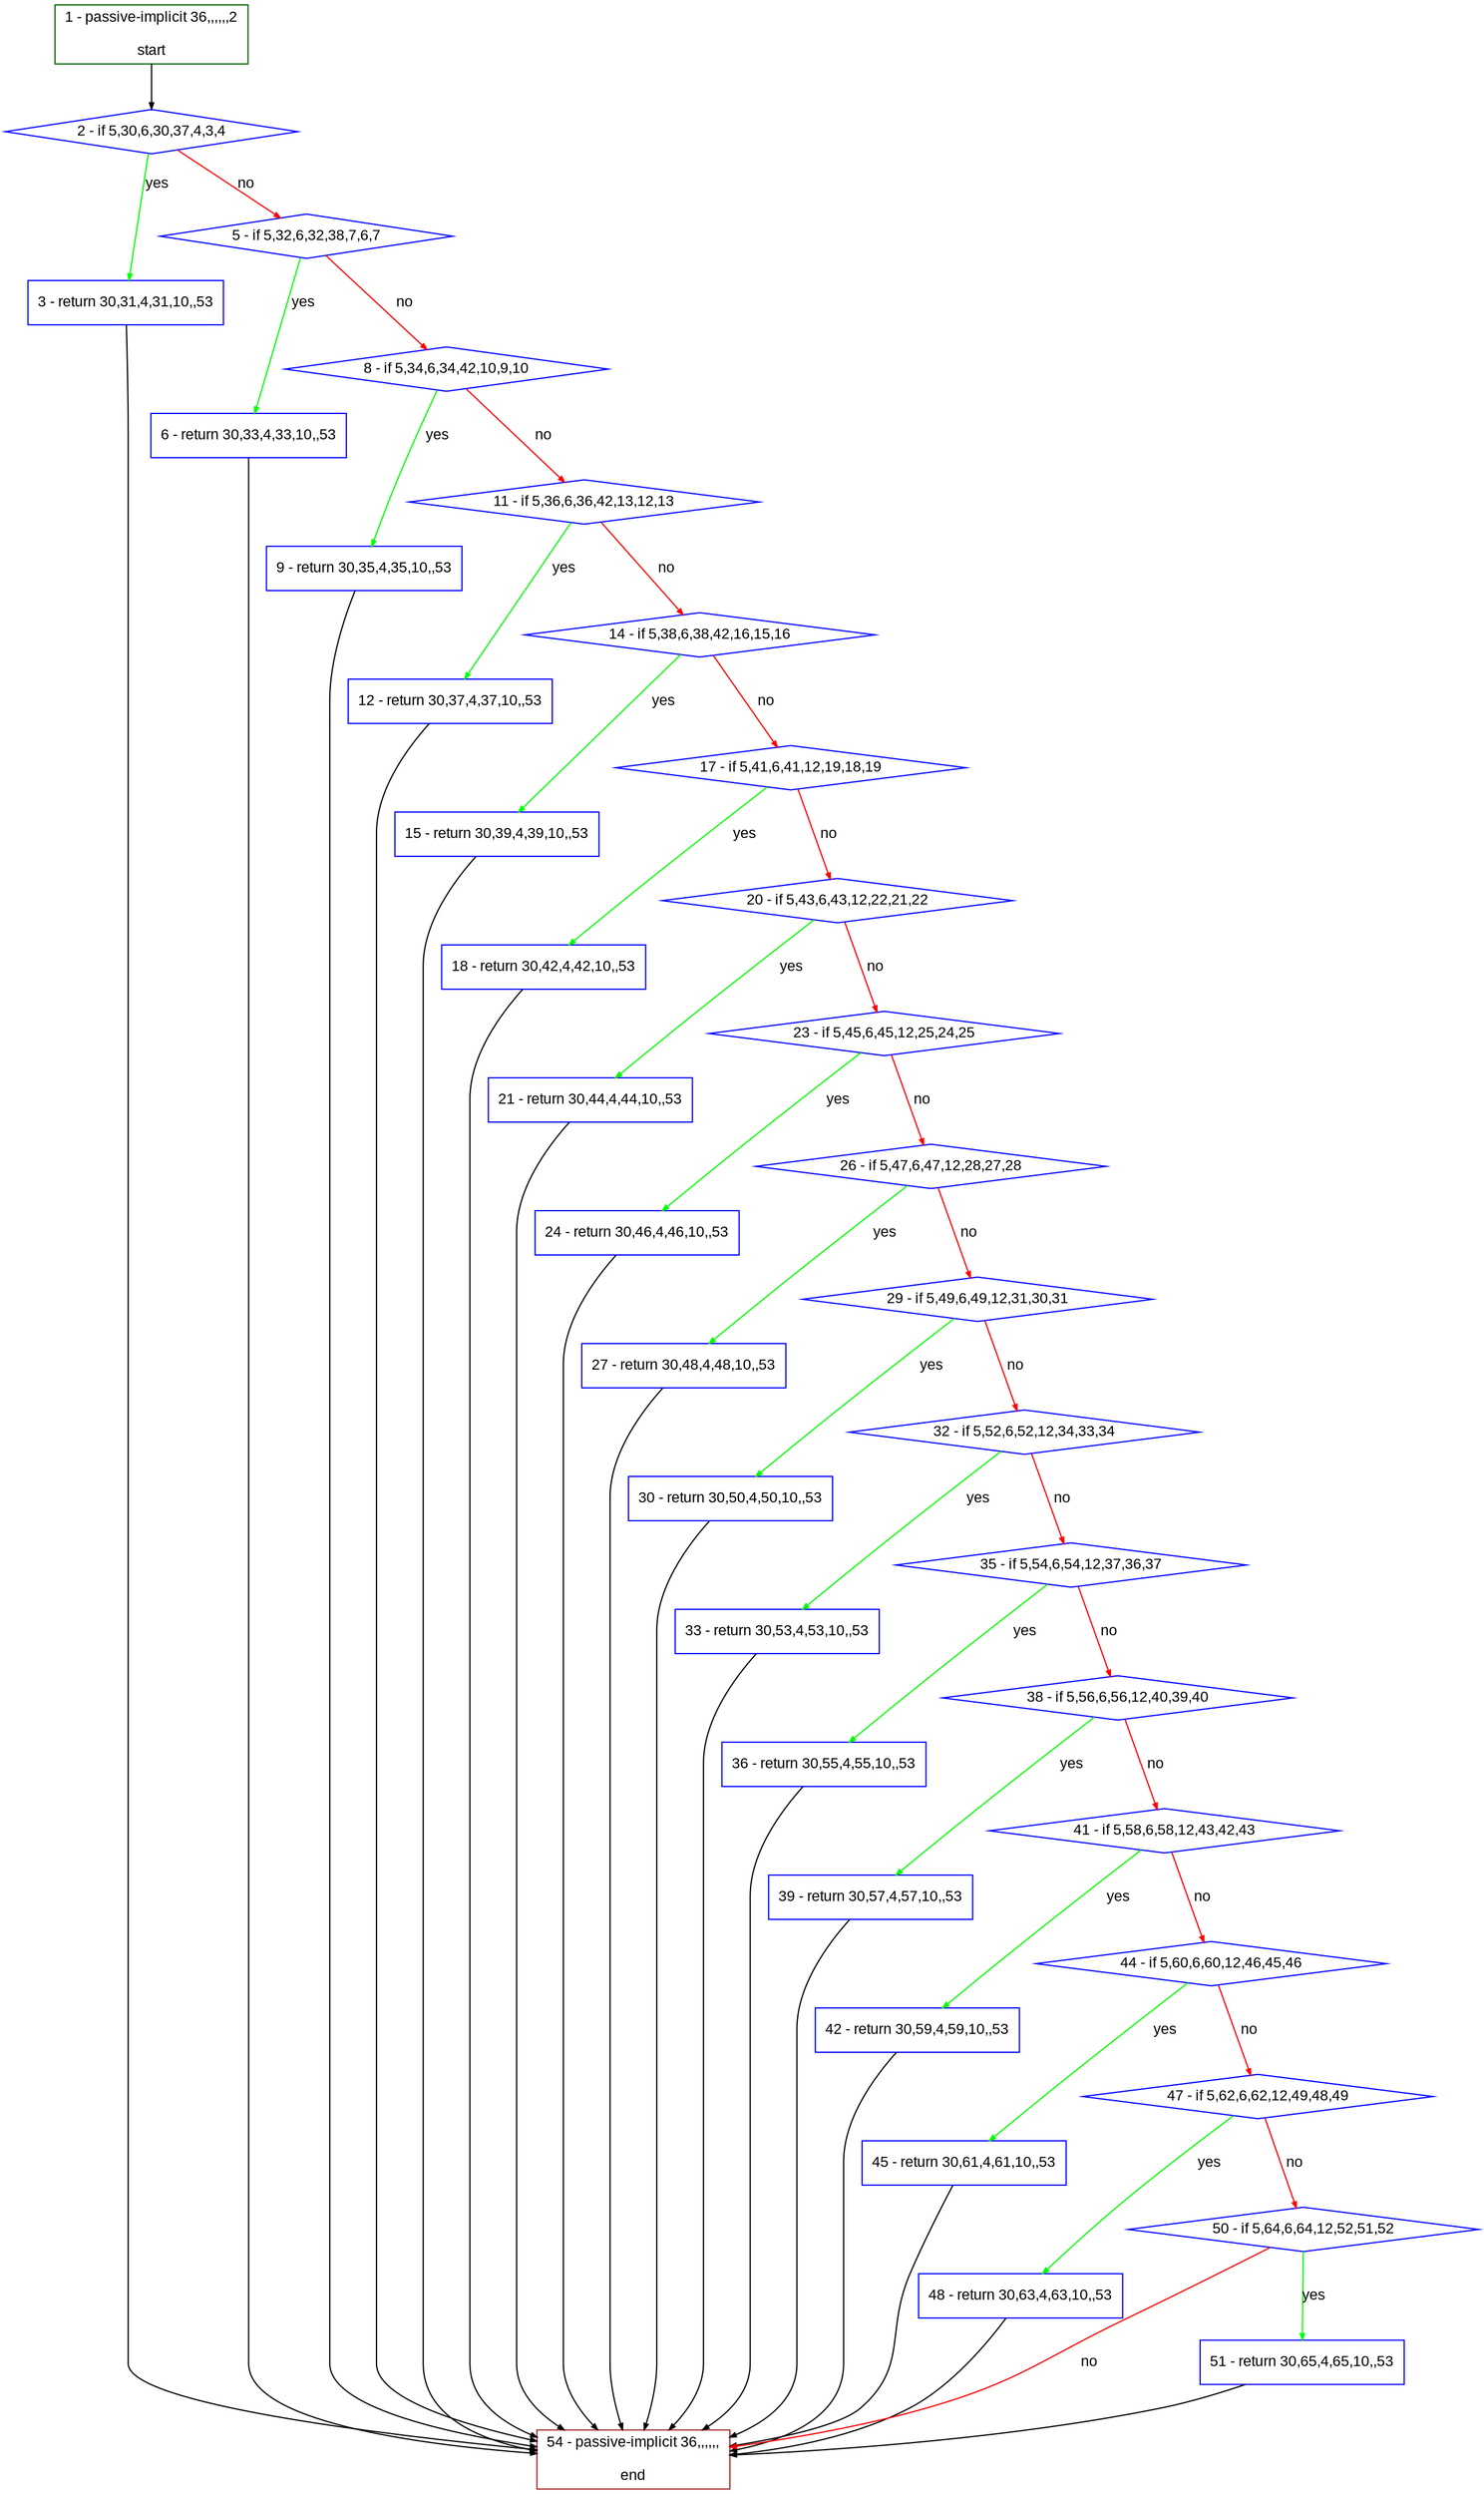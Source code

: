 digraph "" {
  graph [bgcolor="white", fillcolor="#FFFFCC", pack="true", packmode="clust", fontname="Arial", label="", fontsize="12", compound="true", style="rounded,filled"];
  node [node_initialized="no", fillcolor="white", fontname="Arial", label="", color="grey", fontsize="12", fixedsize="false", compound="true", shape="rectangle", style="filled"];
  edge [arrowtail="none", lhead="", fontcolor="black", fontname="Arial", label="", color="black", fontsize="12", arrowhead="normal", arrowsize="0.5", compound="true", ltail="", dir="forward"];
  __N1 [fillcolor="#ffffff", label="2 - if 5,30,6,30,37,4,3,4", color="#0000ff", shape="diamond", style="filled"];
  __N2 [fillcolor="#ffffff", label="1 - passive-implicit 36,,,,,,2\n\nstart", color="#006400", shape="box", style="filled"];
  __N3 [fillcolor="#ffffff", label="3 - return 30,31,4,31,10,,53", color="#0000ff", shape="box", style="filled"];
  __N4 [fillcolor="#ffffff", label="5 - if 5,32,6,32,38,7,6,7", color="#0000ff", shape="diamond", style="filled"];
  __N5 [fillcolor="#ffffff", label="54 - passive-implicit 36,,,,,,\n\nend", color="#a52a2a", shape="box", style="filled"];
  __N6 [fillcolor="#ffffff", label="6 - return 30,33,4,33,10,,53", color="#0000ff", shape="box", style="filled"];
  __N7 [fillcolor="#ffffff", label="8 - if 5,34,6,34,42,10,9,10", color="#0000ff", shape="diamond", style="filled"];
  __N8 [fillcolor="#ffffff", label="9 - return 30,35,4,35,10,,53", color="#0000ff", shape="box", style="filled"];
  __N9 [fillcolor="#ffffff", label="11 - if 5,36,6,36,42,13,12,13", color="#0000ff", shape="diamond", style="filled"];
  __N10 [fillcolor="#ffffff", label="12 - return 30,37,4,37,10,,53", color="#0000ff", shape="box", style="filled"];
  __N11 [fillcolor="#ffffff", label="14 - if 5,38,6,38,42,16,15,16", color="#0000ff", shape="diamond", style="filled"];
  __N12 [fillcolor="#ffffff", label="15 - return 30,39,4,39,10,,53", color="#0000ff", shape="box", style="filled"];
  __N13 [fillcolor="#ffffff", label="17 - if 5,41,6,41,12,19,18,19", color="#0000ff", shape="diamond", style="filled"];
  __N14 [fillcolor="#ffffff", label="18 - return 30,42,4,42,10,,53", color="#0000ff", shape="box", style="filled"];
  __N15 [fillcolor="#ffffff", label="20 - if 5,43,6,43,12,22,21,22", color="#0000ff", shape="diamond", style="filled"];
  __N16 [fillcolor="#ffffff", label="21 - return 30,44,4,44,10,,53", color="#0000ff", shape="box", style="filled"];
  __N17 [fillcolor="#ffffff", label="23 - if 5,45,6,45,12,25,24,25", color="#0000ff", shape="diamond", style="filled"];
  __N18 [fillcolor="#ffffff", label="24 - return 30,46,4,46,10,,53", color="#0000ff", shape="box", style="filled"];
  __N19 [fillcolor="#ffffff", label="26 - if 5,47,6,47,12,28,27,28", color="#0000ff", shape="diamond", style="filled"];
  __N20 [fillcolor="#ffffff", label="27 - return 30,48,4,48,10,,53", color="#0000ff", shape="box", style="filled"];
  __N21 [fillcolor="#ffffff", label="29 - if 5,49,6,49,12,31,30,31", color="#0000ff", shape="diamond", style="filled"];
  __N22 [fillcolor="#ffffff", label="30 - return 30,50,4,50,10,,53", color="#0000ff", shape="box", style="filled"];
  __N23 [fillcolor="#ffffff", label="32 - if 5,52,6,52,12,34,33,34", color="#0000ff", shape="diamond", style="filled"];
  __N24 [fillcolor="#ffffff", label="33 - return 30,53,4,53,10,,53", color="#0000ff", shape="box", style="filled"];
  __N25 [fillcolor="#ffffff", label="35 - if 5,54,6,54,12,37,36,37", color="#0000ff", shape="diamond", style="filled"];
  __N26 [fillcolor="#ffffff", label="36 - return 30,55,4,55,10,,53", color="#0000ff", shape="box", style="filled"];
  __N27 [fillcolor="#ffffff", label="38 - if 5,56,6,56,12,40,39,40", color="#0000ff", shape="diamond", style="filled"];
  __N28 [fillcolor="#ffffff", label="39 - return 30,57,4,57,10,,53", color="#0000ff", shape="box", style="filled"];
  __N29 [fillcolor="#ffffff", label="41 - if 5,58,6,58,12,43,42,43", color="#0000ff", shape="diamond", style="filled"];
  __N30 [fillcolor="#ffffff", label="42 - return 30,59,4,59,10,,53", color="#0000ff", shape="box", style="filled"];
  __N31 [fillcolor="#ffffff", label="44 - if 5,60,6,60,12,46,45,46", color="#0000ff", shape="diamond", style="filled"];
  __N32 [fillcolor="#ffffff", label="45 - return 30,61,4,61,10,,53", color="#0000ff", shape="box", style="filled"];
  __N33 [fillcolor="#ffffff", label="47 - if 5,62,6,62,12,49,48,49", color="#0000ff", shape="diamond", style="filled"];
  __N34 [fillcolor="#ffffff", label="48 - return 30,63,4,63,10,,53", color="#0000ff", shape="box", style="filled"];
  __N35 [fillcolor="#ffffff", label="50 - if 5,64,6,64,12,52,51,52", color="#0000ff", shape="diamond", style="filled"];
  __N36 [fillcolor="#ffffff", label="51 - return 30,65,4,65,10,,53", color="#0000ff", shape="box", style="filled"];
  __N2 -> __N1 [arrowtail="none", color="#000000", label="", arrowhead="normal", dir="forward"];
  __N1 -> __N3 [arrowtail="none", color="#00ff00", label="yes", arrowhead="normal", dir="forward"];
  __N1 -> __N4 [arrowtail="none", color="#ff0000", label="no", arrowhead="normal", dir="forward"];
  __N3 -> __N5 [arrowtail="none", color="#000000", label="", arrowhead="normal", dir="forward"];
  __N4 -> __N6 [arrowtail="none", color="#00ff00", label="yes", arrowhead="normal", dir="forward"];
  __N4 -> __N7 [arrowtail="none", color="#ff0000", label="no", arrowhead="normal", dir="forward"];
  __N6 -> __N5 [arrowtail="none", color="#000000", label="", arrowhead="normal", dir="forward"];
  __N7 -> __N8 [arrowtail="none", color="#00ff00", label="yes", arrowhead="normal", dir="forward"];
  __N7 -> __N9 [arrowtail="none", color="#ff0000", label="no", arrowhead="normal", dir="forward"];
  __N8 -> __N5 [arrowtail="none", color="#000000", label="", arrowhead="normal", dir="forward"];
  __N9 -> __N10 [arrowtail="none", color="#00ff00", label="yes", arrowhead="normal", dir="forward"];
  __N9 -> __N11 [arrowtail="none", color="#ff0000", label="no", arrowhead="normal", dir="forward"];
  __N10 -> __N5 [arrowtail="none", color="#000000", label="", arrowhead="normal", dir="forward"];
  __N11 -> __N12 [arrowtail="none", color="#00ff00", label="yes", arrowhead="normal", dir="forward"];
  __N11 -> __N13 [arrowtail="none", color="#ff0000", label="no", arrowhead="normal", dir="forward"];
  __N12 -> __N5 [arrowtail="none", color="#000000", label="", arrowhead="normal", dir="forward"];
  __N13 -> __N14 [arrowtail="none", color="#00ff00", label="yes", arrowhead="normal", dir="forward"];
  __N13 -> __N15 [arrowtail="none", color="#ff0000", label="no", arrowhead="normal", dir="forward"];
  __N14 -> __N5 [arrowtail="none", color="#000000", label="", arrowhead="normal", dir="forward"];
  __N15 -> __N16 [arrowtail="none", color="#00ff00", label="yes", arrowhead="normal", dir="forward"];
  __N15 -> __N17 [arrowtail="none", color="#ff0000", label="no", arrowhead="normal", dir="forward"];
  __N16 -> __N5 [arrowtail="none", color="#000000", label="", arrowhead="normal", dir="forward"];
  __N17 -> __N18 [arrowtail="none", color="#00ff00", label="yes", arrowhead="normal", dir="forward"];
  __N17 -> __N19 [arrowtail="none", color="#ff0000", label="no", arrowhead="normal", dir="forward"];
  __N18 -> __N5 [arrowtail="none", color="#000000", label="", arrowhead="normal", dir="forward"];
  __N19 -> __N20 [arrowtail="none", color="#00ff00", label="yes", arrowhead="normal", dir="forward"];
  __N19 -> __N21 [arrowtail="none", color="#ff0000", label="no", arrowhead="normal", dir="forward"];
  __N20 -> __N5 [arrowtail="none", color="#000000", label="", arrowhead="normal", dir="forward"];
  __N21 -> __N22 [arrowtail="none", color="#00ff00", label="yes", arrowhead="normal", dir="forward"];
  __N21 -> __N23 [arrowtail="none", color="#ff0000", label="no", arrowhead="normal", dir="forward"];
  __N22 -> __N5 [arrowtail="none", color="#000000", label="", arrowhead="normal", dir="forward"];
  __N23 -> __N24 [arrowtail="none", color="#00ff00", label="yes", arrowhead="normal", dir="forward"];
  __N23 -> __N25 [arrowtail="none", color="#ff0000", label="no", arrowhead="normal", dir="forward"];
  __N24 -> __N5 [arrowtail="none", color="#000000", label="", arrowhead="normal", dir="forward"];
  __N25 -> __N26 [arrowtail="none", color="#00ff00", label="yes", arrowhead="normal", dir="forward"];
  __N25 -> __N27 [arrowtail="none", color="#ff0000", label="no", arrowhead="normal", dir="forward"];
  __N26 -> __N5 [arrowtail="none", color="#000000", label="", arrowhead="normal", dir="forward"];
  __N27 -> __N28 [arrowtail="none", color="#00ff00", label="yes", arrowhead="normal", dir="forward"];
  __N27 -> __N29 [arrowtail="none", color="#ff0000", label="no", arrowhead="normal", dir="forward"];
  __N28 -> __N5 [arrowtail="none", color="#000000", label="", arrowhead="normal", dir="forward"];
  __N29 -> __N30 [arrowtail="none", color="#00ff00", label="yes", arrowhead="normal", dir="forward"];
  __N29 -> __N31 [arrowtail="none", color="#ff0000", label="no", arrowhead="normal", dir="forward"];
  __N30 -> __N5 [arrowtail="none", color="#000000", label="", arrowhead="normal", dir="forward"];
  __N31 -> __N32 [arrowtail="none", color="#00ff00", label="yes", arrowhead="normal", dir="forward"];
  __N31 -> __N33 [arrowtail="none", color="#ff0000", label="no", arrowhead="normal", dir="forward"];
  __N32 -> __N5 [arrowtail="none", color="#000000", label="", arrowhead="normal", dir="forward"];
  __N33 -> __N34 [arrowtail="none", color="#00ff00", label="yes", arrowhead="normal", dir="forward"];
  __N33 -> __N35 [arrowtail="none", color="#ff0000", label="no", arrowhead="normal", dir="forward"];
  __N34 -> __N5 [arrowtail="none", color="#000000", label="", arrowhead="normal", dir="forward"];
  __N35 -> __N36 [arrowtail="none", color="#00ff00", label="yes", arrowhead="normal", dir="forward"];
  __N35 -> __N5 [arrowtail="none", color="#ff0000", label="no", arrowhead="normal", dir="forward"];
  __N36 -> __N5 [arrowtail="none", color="#000000", label="", arrowhead="normal", dir="forward"];
}
